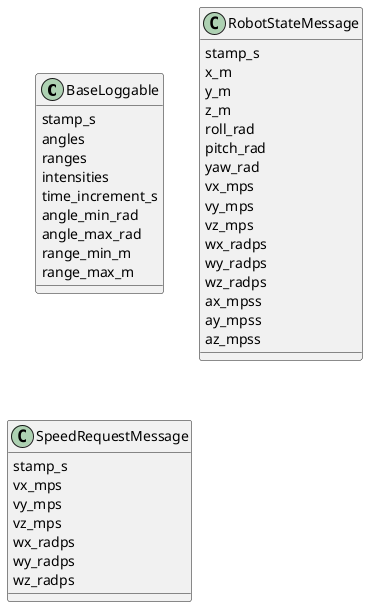 @startuml
class BaseLoggable {
  {field} stamp_s
  {field} angles
  {field} ranges
  {field} intensities
  {field} time_increment_s
  {field} angle_min_rad
  {field} angle_max_rad
  {field} range_min_m
  {field} range_max_m
}

class RobotStateMessage {
  {field} stamp_s
  {field} x_m
  {field} y_m
  {field} z_m
  {field} roll_rad
  {field} pitch_rad
  {field} yaw_rad
  {field} vx_mps
  {field} vy_mps
  {field} vz_mps
  {field} wx_radps
  {field} wy_radps
  {field} wz_radps
  {field} ax_mpss
  {field} ay_mpss
  {field} az_mpss
}

class SpeedRequestMessage {
  {field} stamp_s
  {field} vx_mps
  {field} vy_mps
  {field} vz_mps
  {field} wx_radps
  {field} wy_radps
  {field} wz_radps
}

@enduml
